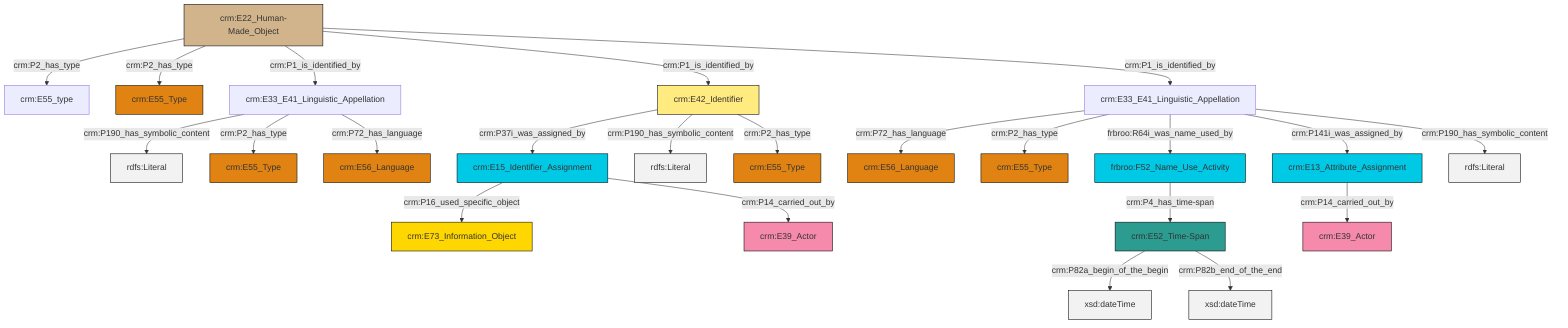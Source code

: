 graph TD
classDef Literal fill:#f2f2f2,stroke:#000000;
classDef CRM_Entity fill:#FFFFFF,stroke:#000000;
classDef Temporal_Entity fill:#00C9E6, stroke:#000000;
classDef Type fill:#E18312, stroke:#000000;
classDef Time-Span fill:#2C9C91, stroke:#000000;
classDef Appellation fill:#FFEB7F, stroke:#000000;
classDef Place fill:#008836, stroke:#000000;
classDef Persistent_Item fill:#B266B2, stroke:#000000;
classDef Conceptual_Object fill:#FFD700, stroke:#000000;
classDef Physical_Thing fill:#D2B48C, stroke:#000000;
classDef Actor fill:#f58aad, stroke:#000000;
classDef PC_Classes fill:#4ce600, stroke:#000000;
classDef Multi fill:#cccccc,stroke:#000000;

0["frbroo:F52_Name_Use_Activity"]:::Temporal_Entity -->|crm:P4_has_time-span| 1["crm:E52_Time-Span"]:::Time-Span
4["crm:E33_E41_Linguistic_Appellation"]:::Default -->|crm:P190_has_symbolic_content| 5[rdfs:Literal]:::Literal
8["crm:E15_Identifier_Assignment"]:::Temporal_Entity -->|crm:P16_used_specific_object| 9["crm:E73_Information_Object"]:::Conceptual_Object
12["crm:E33_E41_Linguistic_Appellation"]:::Default -->|crm:P72_has_language| 13["crm:E56_Language"]:::Type
14["crm:E22_Human-Made_Object"]:::Physical_Thing -->|crm:P2_has_type| 15["crm:E55_type"]:::Default
1["crm:E52_Time-Span"]:::Time-Span -->|crm:P82a_begin_of_the_begin| 17[xsd:dateTime]:::Literal
14["crm:E22_Human-Made_Object"]:::Physical_Thing -->|crm:P2_has_type| 18["crm:E55_Type"]:::Type
19["crm:E42_Identifier"]:::Appellation -->|crm:P37i_was_assigned_by| 8["crm:E15_Identifier_Assignment"]:::Temporal_Entity
12["crm:E33_E41_Linguistic_Appellation"]:::Default -->|crm:P2_has_type| 20["crm:E55_Type"]:::Type
14["crm:E22_Human-Made_Object"]:::Physical_Thing -->|crm:P1_is_identified_by| 4["crm:E33_E41_Linguistic_Appellation"]:::Default
12["crm:E33_E41_Linguistic_Appellation"]:::Default -->|frbroo:R64i_was_name_used_by| 0["frbroo:F52_Name_Use_Activity"]:::Temporal_Entity
1["crm:E52_Time-Span"]:::Time-Span -->|crm:P82b_end_of_the_end| 23[xsd:dateTime]:::Literal
28["crm:E13_Attribute_Assignment"]:::Temporal_Entity -->|crm:P14_carried_out_by| 29["crm:E39_Actor"]:::Actor
14["crm:E22_Human-Made_Object"]:::Physical_Thing -->|crm:P1_is_identified_by| 19["crm:E42_Identifier"]:::Appellation
4["crm:E33_E41_Linguistic_Appellation"]:::Default -->|crm:P2_has_type| 10["crm:E55_Type"]:::Type
12["crm:E33_E41_Linguistic_Appellation"]:::Default -->|crm:P141i_was_assigned_by| 28["crm:E13_Attribute_Assignment"]:::Temporal_Entity
19["crm:E42_Identifier"]:::Appellation -->|crm:P190_has_symbolic_content| 33[rdfs:Literal]:::Literal
14["crm:E22_Human-Made_Object"]:::Physical_Thing -->|crm:P1_is_identified_by| 12["crm:E33_E41_Linguistic_Appellation"]:::Default
8["crm:E15_Identifier_Assignment"]:::Temporal_Entity -->|crm:P14_carried_out_by| 6["crm:E39_Actor"]:::Actor
4["crm:E33_E41_Linguistic_Appellation"]:::Default -->|crm:P72_has_language| 2["crm:E56_Language"]:::Type
12["crm:E33_E41_Linguistic_Appellation"]:::Default -->|crm:P190_has_symbolic_content| 40[rdfs:Literal]:::Literal
19["crm:E42_Identifier"]:::Appellation -->|crm:P2_has_type| 35["crm:E55_Type"]:::Type